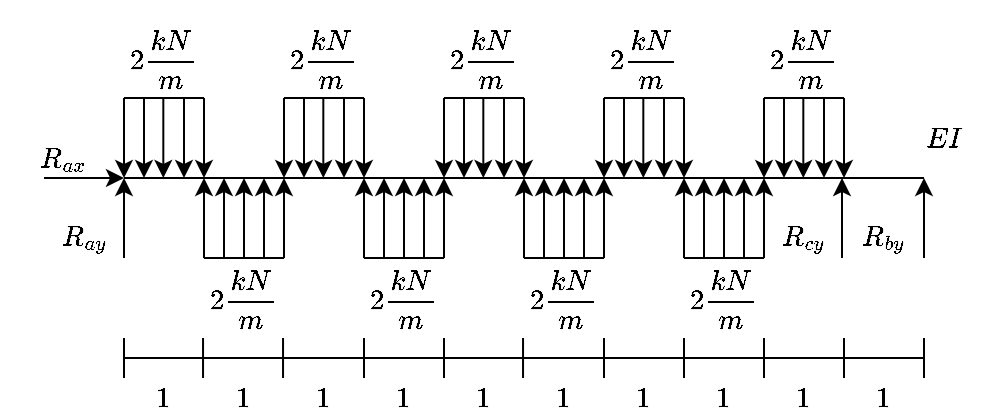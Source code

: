 <mxfile version="15.4.1" type="device"><diagram id="GVsQRznYWKqyYPgoreVz" name="Page-1"><mxGraphModel dx="153" dy="241" grid="1" gridSize="10" guides="1" tooltips="1" connect="1" arrows="1" fold="1" page="1" pageScale="1" pageWidth="850" pageHeight="1100" math="1" shadow="0"><root><mxCell id="0"/><mxCell id="1" parent="0"/><mxCell id="KASknsXN5l1DngLhcvEd-1" value="" style="endArrow=none;html=1;" parent="1" edge="1"><mxGeometry width="50" height="50" relative="1" as="geometry"><mxPoint x="160" y="320" as="sourcePoint"/><mxPoint x="560" y="320" as="targetPoint"/></mxGeometry></mxCell><mxCell id="KASknsXN5l1DngLhcvEd-2" value="" style="endArrow=classic;html=1;" parent="1" edge="1"><mxGeometry width="50" height="50" relative="1" as="geometry"><mxPoint x="160" y="360" as="sourcePoint"/><mxPoint x="160" y="320" as="targetPoint"/></mxGeometry></mxCell><mxCell id="KASknsXN5l1DngLhcvEd-4" value="" style="endArrow=classic;html=1;" parent="1" edge="1"><mxGeometry width="50" height="50" relative="1" as="geometry"><mxPoint x="120" y="320" as="sourcePoint"/><mxPoint x="160" y="320" as="targetPoint"/></mxGeometry></mxCell><mxCell id="KASknsXN5l1DngLhcvEd-5" value="&lt;div&gt;$$R_{ay}$$&lt;/div&gt;" style="text;html=1;strokeColor=none;fillColor=none;align=center;verticalAlign=middle;whiteSpace=wrap;rounded=0;" parent="1" vertex="1"><mxGeometry x="120" y="340" width="40" height="20" as="geometry"/></mxCell><mxCell id="KASknsXN5l1DngLhcvEd-7" value="&lt;div&gt;$$R_{ax}$$&lt;/div&gt;" style="text;html=1;strokeColor=none;fillColor=none;align=center;verticalAlign=middle;whiteSpace=wrap;rounded=0;" parent="1" vertex="1"><mxGeometry x="110" y="300" width="40" height="20" as="geometry"/></mxCell><mxCell id="KASknsXN5l1DngLhcvEd-8" value="" style="endArrow=classic;html=1;" parent="1" edge="1"><mxGeometry width="50" height="50" relative="1" as="geometry"><mxPoint x="560" y="360" as="sourcePoint"/><mxPoint x="560" y="320" as="targetPoint"/></mxGeometry></mxCell><mxCell id="KASknsXN5l1DngLhcvEd-9" value="&lt;div&gt;$$R_{by}$$&lt;/div&gt;" style="text;html=1;strokeColor=none;fillColor=none;align=center;verticalAlign=middle;whiteSpace=wrap;rounded=0;" parent="1" vertex="1"><mxGeometry x="520" y="340" width="40" height="20" as="geometry"/></mxCell><mxCell id="KASknsXN5l1DngLhcvEd-31" value="" style="group" parent="1" vertex="1" connectable="0"><mxGeometry x="160" y="280" width="40" height="40" as="geometry"/></mxCell><mxCell id="KASknsXN5l1DngLhcvEd-30" value="" style="endArrow=none;html=1;" parent="KASknsXN5l1DngLhcvEd-31" edge="1"><mxGeometry width="50" height="50" relative="1" as="geometry"><mxPoint x="40" as="sourcePoint"/><mxPoint as="targetPoint"/></mxGeometry></mxCell><mxCell id="KASknsXN5l1DngLhcvEd-11" value="" style="endArrow=classic;html=1;" parent="KASknsXN5l1DngLhcvEd-31" edge="1"><mxGeometry width="50" height="50" as="geometry"><mxPoint as="sourcePoint"/><mxPoint y="40" as="targetPoint"/></mxGeometry></mxCell><mxCell id="KASknsXN5l1DngLhcvEd-13" value="" style="endArrow=classic;html=1;" parent="KASknsXN5l1DngLhcvEd-31" edge="1"><mxGeometry width="50" height="50" as="geometry"><mxPoint x="10" as="sourcePoint"/><mxPoint x="10" y="40" as="targetPoint"/></mxGeometry></mxCell><mxCell id="KASknsXN5l1DngLhcvEd-14" value="" style="endArrow=classic;html=1;" parent="KASknsXN5l1DngLhcvEd-31" edge="1"><mxGeometry width="50" height="50" as="geometry"><mxPoint x="19.66" as="sourcePoint"/><mxPoint x="19.66" y="40" as="targetPoint"/></mxGeometry></mxCell><mxCell id="KASknsXN5l1DngLhcvEd-15" value="" style="endArrow=classic;html=1;" parent="KASknsXN5l1DngLhcvEd-31" edge="1"><mxGeometry width="50" height="50" as="geometry"><mxPoint x="30" as="sourcePoint"/><mxPoint x="30" y="40" as="targetPoint"/></mxGeometry></mxCell><mxCell id="KASknsXN5l1DngLhcvEd-16" value="" style="endArrow=classic;html=1;" parent="KASknsXN5l1DngLhcvEd-31" edge="1"><mxGeometry width="50" height="50" as="geometry"><mxPoint x="40" as="sourcePoint"/><mxPoint x="40" y="40" as="targetPoint"/></mxGeometry></mxCell><mxCell id="KASknsXN5l1DngLhcvEd-32" value="" style="group" parent="1" vertex="1" connectable="0"><mxGeometry x="240" y="280" width="40" height="40" as="geometry"/></mxCell><mxCell id="KASknsXN5l1DngLhcvEd-33" value="" style="endArrow=none;html=1;" parent="KASknsXN5l1DngLhcvEd-32" edge="1"><mxGeometry width="50" height="50" relative="1" as="geometry"><mxPoint x="40" as="sourcePoint"/><mxPoint as="targetPoint"/></mxGeometry></mxCell><mxCell id="KASknsXN5l1DngLhcvEd-34" value="" style="endArrow=classic;html=1;" parent="KASknsXN5l1DngLhcvEd-32" edge="1"><mxGeometry width="50" height="50" as="geometry"><mxPoint as="sourcePoint"/><mxPoint y="40" as="targetPoint"/></mxGeometry></mxCell><mxCell id="KASknsXN5l1DngLhcvEd-35" value="" style="endArrow=classic;html=1;" parent="KASknsXN5l1DngLhcvEd-32" edge="1"><mxGeometry width="50" height="50" as="geometry"><mxPoint x="10" as="sourcePoint"/><mxPoint x="10" y="40" as="targetPoint"/></mxGeometry></mxCell><mxCell id="KASknsXN5l1DngLhcvEd-36" value="" style="endArrow=classic;html=1;" parent="KASknsXN5l1DngLhcvEd-32" edge="1"><mxGeometry width="50" height="50" as="geometry"><mxPoint x="19.66" as="sourcePoint"/><mxPoint x="19.66" y="40" as="targetPoint"/></mxGeometry></mxCell><mxCell id="KASknsXN5l1DngLhcvEd-37" value="" style="endArrow=classic;html=1;" parent="KASknsXN5l1DngLhcvEd-32" edge="1"><mxGeometry width="50" height="50" as="geometry"><mxPoint x="30" as="sourcePoint"/><mxPoint x="30" y="40" as="targetPoint"/></mxGeometry></mxCell><mxCell id="KASknsXN5l1DngLhcvEd-38" value="" style="endArrow=classic;html=1;" parent="KASknsXN5l1DngLhcvEd-32" edge="1"><mxGeometry width="50" height="50" as="geometry"><mxPoint x="40" as="sourcePoint"/><mxPoint x="40" y="40" as="targetPoint"/></mxGeometry></mxCell><mxCell id="KASknsXN5l1DngLhcvEd-39" value="" style="group" parent="1" vertex="1" connectable="0"><mxGeometry x="320" y="280" width="40" height="40" as="geometry"/></mxCell><mxCell id="KASknsXN5l1DngLhcvEd-40" value="" style="endArrow=none;html=1;" parent="KASknsXN5l1DngLhcvEd-39" edge="1"><mxGeometry width="50" height="50" relative="1" as="geometry"><mxPoint x="40" as="sourcePoint"/><mxPoint as="targetPoint"/></mxGeometry></mxCell><mxCell id="KASknsXN5l1DngLhcvEd-41" value="" style="endArrow=classic;html=1;" parent="KASknsXN5l1DngLhcvEd-39" edge="1"><mxGeometry width="50" height="50" as="geometry"><mxPoint as="sourcePoint"/><mxPoint y="40" as="targetPoint"/></mxGeometry></mxCell><mxCell id="KASknsXN5l1DngLhcvEd-42" value="" style="endArrow=classic;html=1;" parent="KASknsXN5l1DngLhcvEd-39" edge="1"><mxGeometry width="50" height="50" as="geometry"><mxPoint x="10" as="sourcePoint"/><mxPoint x="10" y="40" as="targetPoint"/></mxGeometry></mxCell><mxCell id="KASknsXN5l1DngLhcvEd-43" value="" style="endArrow=classic;html=1;" parent="KASknsXN5l1DngLhcvEd-39" edge="1"><mxGeometry width="50" height="50" as="geometry"><mxPoint x="19.66" as="sourcePoint"/><mxPoint x="19.66" y="40" as="targetPoint"/></mxGeometry></mxCell><mxCell id="KASknsXN5l1DngLhcvEd-44" value="" style="endArrow=classic;html=1;" parent="KASknsXN5l1DngLhcvEd-39" edge="1"><mxGeometry width="50" height="50" as="geometry"><mxPoint x="30" as="sourcePoint"/><mxPoint x="30" y="40" as="targetPoint"/></mxGeometry></mxCell><mxCell id="KASknsXN5l1DngLhcvEd-45" value="" style="endArrow=classic;html=1;" parent="KASknsXN5l1DngLhcvEd-39" edge="1"><mxGeometry width="50" height="50" as="geometry"><mxPoint x="40" as="sourcePoint"/><mxPoint x="40" y="40" as="targetPoint"/></mxGeometry></mxCell><mxCell id="KASknsXN5l1DngLhcvEd-46" value="" style="group" parent="1" vertex="1" connectable="0"><mxGeometry x="400" y="280" width="40" height="40" as="geometry"/></mxCell><mxCell id="KASknsXN5l1DngLhcvEd-47" value="" style="endArrow=none;html=1;" parent="KASknsXN5l1DngLhcvEd-46" edge="1"><mxGeometry width="50" height="50" relative="1" as="geometry"><mxPoint x="40" as="sourcePoint"/><mxPoint as="targetPoint"/></mxGeometry></mxCell><mxCell id="KASknsXN5l1DngLhcvEd-48" value="" style="endArrow=classic;html=1;" parent="KASknsXN5l1DngLhcvEd-46" edge="1"><mxGeometry width="50" height="50" as="geometry"><mxPoint as="sourcePoint"/><mxPoint y="40" as="targetPoint"/></mxGeometry></mxCell><mxCell id="KASknsXN5l1DngLhcvEd-49" value="" style="endArrow=classic;html=1;" parent="KASknsXN5l1DngLhcvEd-46" edge="1"><mxGeometry width="50" height="50" as="geometry"><mxPoint x="10" as="sourcePoint"/><mxPoint x="10" y="40" as="targetPoint"/></mxGeometry></mxCell><mxCell id="KASknsXN5l1DngLhcvEd-50" value="" style="endArrow=classic;html=1;" parent="KASknsXN5l1DngLhcvEd-46" edge="1"><mxGeometry width="50" height="50" as="geometry"><mxPoint x="19.66" as="sourcePoint"/><mxPoint x="19.66" y="40" as="targetPoint"/></mxGeometry></mxCell><mxCell id="KASknsXN5l1DngLhcvEd-51" value="" style="endArrow=classic;html=1;" parent="KASknsXN5l1DngLhcvEd-46" edge="1"><mxGeometry width="50" height="50" as="geometry"><mxPoint x="30" as="sourcePoint"/><mxPoint x="30" y="40" as="targetPoint"/></mxGeometry></mxCell><mxCell id="KASknsXN5l1DngLhcvEd-52" value="" style="endArrow=classic;html=1;" parent="KASknsXN5l1DngLhcvEd-46" edge="1"><mxGeometry width="50" height="50" as="geometry"><mxPoint x="40" as="sourcePoint"/><mxPoint x="40" y="40" as="targetPoint"/></mxGeometry></mxCell><mxCell id="KASknsXN5l1DngLhcvEd-53" value="" style="group" parent="1" vertex="1" connectable="0"><mxGeometry x="480" y="280" width="40" height="40" as="geometry"/></mxCell><mxCell id="KASknsXN5l1DngLhcvEd-54" value="" style="endArrow=none;html=1;" parent="KASknsXN5l1DngLhcvEd-53" edge="1"><mxGeometry width="50" height="50" relative="1" as="geometry"><mxPoint x="40" as="sourcePoint"/><mxPoint as="targetPoint"/></mxGeometry></mxCell><mxCell id="KASknsXN5l1DngLhcvEd-55" value="" style="endArrow=classic;html=1;" parent="KASknsXN5l1DngLhcvEd-53" edge="1"><mxGeometry width="50" height="50" as="geometry"><mxPoint as="sourcePoint"/><mxPoint y="40" as="targetPoint"/></mxGeometry></mxCell><mxCell id="KASknsXN5l1DngLhcvEd-56" value="" style="endArrow=classic;html=1;" parent="KASknsXN5l1DngLhcvEd-53" edge="1"><mxGeometry width="50" height="50" as="geometry"><mxPoint x="10" as="sourcePoint"/><mxPoint x="10" y="40" as="targetPoint"/></mxGeometry></mxCell><mxCell id="KASknsXN5l1DngLhcvEd-57" value="" style="endArrow=classic;html=1;" parent="KASknsXN5l1DngLhcvEd-53" edge="1"><mxGeometry width="50" height="50" as="geometry"><mxPoint x="19.66" as="sourcePoint"/><mxPoint x="19.66" y="40" as="targetPoint"/></mxGeometry></mxCell><mxCell id="KASknsXN5l1DngLhcvEd-58" value="" style="endArrow=classic;html=1;" parent="KASknsXN5l1DngLhcvEd-53" edge="1"><mxGeometry width="50" height="50" as="geometry"><mxPoint x="30" as="sourcePoint"/><mxPoint x="30" y="40" as="targetPoint"/></mxGeometry></mxCell><mxCell id="KASknsXN5l1DngLhcvEd-59" value="" style="endArrow=classic;html=1;" parent="KASknsXN5l1DngLhcvEd-53" edge="1"><mxGeometry width="50" height="50" as="geometry"><mxPoint x="40" as="sourcePoint"/><mxPoint x="40" y="40" as="targetPoint"/></mxGeometry></mxCell><mxCell id="KASknsXN5l1DngLhcvEd-60" value="" style="group;rotation=-180;" parent="1" vertex="1" connectable="0"><mxGeometry x="200" y="320" width="40" height="40" as="geometry"/></mxCell><mxCell id="KASknsXN5l1DngLhcvEd-61" value="" style="endArrow=none;html=1;" parent="KASknsXN5l1DngLhcvEd-60" edge="1"><mxGeometry width="50" height="50" relative="1" as="geometry"><mxPoint y="40" as="sourcePoint"/><mxPoint x="40" y="40" as="targetPoint"/></mxGeometry></mxCell><mxCell id="KASknsXN5l1DngLhcvEd-62" value="" style="endArrow=classic;html=1;" parent="KASknsXN5l1DngLhcvEd-60" edge="1"><mxGeometry x="-10" y="-10" width="50" height="50" as="geometry"><mxPoint x="40" y="40" as="sourcePoint"/><mxPoint x="40" as="targetPoint"/></mxGeometry></mxCell><mxCell id="KASknsXN5l1DngLhcvEd-63" value="" style="endArrow=classic;html=1;" parent="KASknsXN5l1DngLhcvEd-60" edge="1"><mxGeometry x="-10" y="-10" width="50" height="50" as="geometry"><mxPoint x="30" y="40" as="sourcePoint"/><mxPoint x="30" as="targetPoint"/></mxGeometry></mxCell><mxCell id="KASknsXN5l1DngLhcvEd-64" value="" style="endArrow=classic;html=1;" parent="KASknsXN5l1DngLhcvEd-60" edge="1"><mxGeometry x="-10" y="-10" width="50" height="50" as="geometry"><mxPoint x="20" y="40" as="sourcePoint"/><mxPoint x="20" as="targetPoint"/></mxGeometry></mxCell><mxCell id="KASknsXN5l1DngLhcvEd-65" value="" style="endArrow=classic;html=1;" parent="KASknsXN5l1DngLhcvEd-60" edge="1"><mxGeometry x="-10" y="-10" width="50" height="50" as="geometry"><mxPoint x="10" y="40" as="sourcePoint"/><mxPoint x="10" as="targetPoint"/></mxGeometry></mxCell><mxCell id="KASknsXN5l1DngLhcvEd-66" value="" style="endArrow=classic;html=1;" parent="KASknsXN5l1DngLhcvEd-60" edge="1"><mxGeometry x="-10" y="-10" width="50" height="50" as="geometry"><mxPoint y="40" as="sourcePoint"/><mxPoint as="targetPoint"/></mxGeometry></mxCell><mxCell id="KASknsXN5l1DngLhcvEd-67" value="" style="group;rotation=-180;" parent="1" vertex="1" connectable="0"><mxGeometry x="280" y="320" width="40" height="40" as="geometry"/></mxCell><mxCell id="KASknsXN5l1DngLhcvEd-68" value="" style="endArrow=none;html=1;" parent="KASknsXN5l1DngLhcvEd-67" edge="1"><mxGeometry width="50" height="50" relative="1" as="geometry"><mxPoint y="40" as="sourcePoint"/><mxPoint x="40" y="40" as="targetPoint"/></mxGeometry></mxCell><mxCell id="KASknsXN5l1DngLhcvEd-69" value="" style="endArrow=classic;html=1;" parent="KASknsXN5l1DngLhcvEd-67" edge="1"><mxGeometry x="-10" y="-10" width="50" height="50" as="geometry"><mxPoint x="40" y="40" as="sourcePoint"/><mxPoint x="40" as="targetPoint"/></mxGeometry></mxCell><mxCell id="KASknsXN5l1DngLhcvEd-70" value="" style="endArrow=classic;html=1;" parent="KASknsXN5l1DngLhcvEd-67" edge="1"><mxGeometry x="-10" y="-10" width="50" height="50" as="geometry"><mxPoint x="30" y="40" as="sourcePoint"/><mxPoint x="30" as="targetPoint"/></mxGeometry></mxCell><mxCell id="KASknsXN5l1DngLhcvEd-71" value="" style="endArrow=classic;html=1;" parent="KASknsXN5l1DngLhcvEd-67" edge="1"><mxGeometry x="-10" y="-10" width="50" height="50" as="geometry"><mxPoint x="20" y="40" as="sourcePoint"/><mxPoint x="20" as="targetPoint"/></mxGeometry></mxCell><mxCell id="KASknsXN5l1DngLhcvEd-72" value="" style="endArrow=classic;html=1;" parent="KASknsXN5l1DngLhcvEd-67" edge="1"><mxGeometry x="-10" y="-10" width="50" height="50" as="geometry"><mxPoint x="10" y="40" as="sourcePoint"/><mxPoint x="10" as="targetPoint"/></mxGeometry></mxCell><mxCell id="KASknsXN5l1DngLhcvEd-73" value="" style="endArrow=classic;html=1;" parent="KASknsXN5l1DngLhcvEd-67" edge="1"><mxGeometry x="-10" y="-10" width="50" height="50" as="geometry"><mxPoint y="40" as="sourcePoint"/><mxPoint as="targetPoint"/></mxGeometry></mxCell><mxCell id="KASknsXN5l1DngLhcvEd-74" value="" style="group;rotation=-180;" parent="1" vertex="1" connectable="0"><mxGeometry x="360" y="320" width="40" height="40" as="geometry"/></mxCell><mxCell id="KASknsXN5l1DngLhcvEd-75" value="" style="endArrow=none;html=1;" parent="KASknsXN5l1DngLhcvEd-74" edge="1"><mxGeometry width="50" height="50" relative="1" as="geometry"><mxPoint y="40" as="sourcePoint"/><mxPoint x="40" y="40" as="targetPoint"/></mxGeometry></mxCell><mxCell id="KASknsXN5l1DngLhcvEd-76" value="" style="endArrow=classic;html=1;" parent="KASknsXN5l1DngLhcvEd-74" edge="1"><mxGeometry x="-10" y="-10" width="50" height="50" as="geometry"><mxPoint x="40" y="40" as="sourcePoint"/><mxPoint x="40" as="targetPoint"/></mxGeometry></mxCell><mxCell id="KASknsXN5l1DngLhcvEd-77" value="" style="endArrow=classic;html=1;" parent="KASknsXN5l1DngLhcvEd-74" edge="1"><mxGeometry x="-10" y="-10" width="50" height="50" as="geometry"><mxPoint x="30" y="40" as="sourcePoint"/><mxPoint x="30" as="targetPoint"/></mxGeometry></mxCell><mxCell id="KASknsXN5l1DngLhcvEd-78" value="" style="endArrow=classic;html=1;" parent="KASknsXN5l1DngLhcvEd-74" edge="1"><mxGeometry x="-10" y="-10" width="50" height="50" as="geometry"><mxPoint x="20" y="40" as="sourcePoint"/><mxPoint x="20" as="targetPoint"/></mxGeometry></mxCell><mxCell id="KASknsXN5l1DngLhcvEd-79" value="" style="endArrow=classic;html=1;" parent="KASknsXN5l1DngLhcvEd-74" edge="1"><mxGeometry x="-10" y="-10" width="50" height="50" as="geometry"><mxPoint x="10" y="40" as="sourcePoint"/><mxPoint x="10" as="targetPoint"/></mxGeometry></mxCell><mxCell id="KASknsXN5l1DngLhcvEd-80" value="" style="endArrow=classic;html=1;" parent="KASknsXN5l1DngLhcvEd-74" edge="1"><mxGeometry x="-10" y="-10" width="50" height="50" as="geometry"><mxPoint y="40" as="sourcePoint"/><mxPoint as="targetPoint"/></mxGeometry></mxCell><mxCell id="KASknsXN5l1DngLhcvEd-81" value="" style="group;rotation=-180;" parent="1" vertex="1" connectable="0"><mxGeometry x="440" y="320" width="40" height="40" as="geometry"/></mxCell><mxCell id="KASknsXN5l1DngLhcvEd-82" value="" style="endArrow=none;html=1;" parent="KASknsXN5l1DngLhcvEd-81" edge="1"><mxGeometry width="50" height="50" relative="1" as="geometry"><mxPoint y="40" as="sourcePoint"/><mxPoint x="40" y="40" as="targetPoint"/></mxGeometry></mxCell><mxCell id="KASknsXN5l1DngLhcvEd-83" value="" style="endArrow=classic;html=1;" parent="KASknsXN5l1DngLhcvEd-81" edge="1"><mxGeometry x="-10" y="-10" width="50" height="50" as="geometry"><mxPoint x="40" y="40" as="sourcePoint"/><mxPoint x="40" as="targetPoint"/></mxGeometry></mxCell><mxCell id="KASknsXN5l1DngLhcvEd-84" value="" style="endArrow=classic;html=1;" parent="KASknsXN5l1DngLhcvEd-81" edge="1"><mxGeometry x="-10" y="-10" width="50" height="50" as="geometry"><mxPoint x="30" y="40" as="sourcePoint"/><mxPoint x="30" as="targetPoint"/></mxGeometry></mxCell><mxCell id="KASknsXN5l1DngLhcvEd-85" value="" style="endArrow=classic;html=1;" parent="KASknsXN5l1DngLhcvEd-81" edge="1"><mxGeometry x="-10" y="-10" width="50" height="50" as="geometry"><mxPoint x="20" y="40" as="sourcePoint"/><mxPoint x="20" as="targetPoint"/></mxGeometry></mxCell><mxCell id="KASknsXN5l1DngLhcvEd-86" value="" style="endArrow=classic;html=1;" parent="KASknsXN5l1DngLhcvEd-81" edge="1"><mxGeometry x="-10" y="-10" width="50" height="50" as="geometry"><mxPoint x="10" y="40" as="sourcePoint"/><mxPoint x="10" as="targetPoint"/></mxGeometry></mxCell><mxCell id="KASknsXN5l1DngLhcvEd-87" value="" style="endArrow=classic;html=1;" parent="KASknsXN5l1DngLhcvEd-81" edge="1"><mxGeometry x="-10" y="-10" width="50" height="50" as="geometry"><mxPoint y="40" as="sourcePoint"/><mxPoint as="targetPoint"/></mxGeometry></mxCell><mxCell id="KASknsXN5l1DngLhcvEd-88" value="$$2 \frac{ kN}{m}$$" style="text;html=1;strokeColor=none;fillColor=none;align=center;verticalAlign=middle;whiteSpace=wrap;rounded=0;" parent="1" vertex="1"><mxGeometry x="200" y="370" width="40" height="20" as="geometry"/></mxCell><mxCell id="KASknsXN5l1DngLhcvEd-91" value="$$2 \frac{ kN}{m}$$" style="text;html=1;strokeColor=none;fillColor=none;align=center;verticalAlign=middle;whiteSpace=wrap;rounded=0;" parent="1" vertex="1"><mxGeometry x="160" y="250" width="40" height="20" as="geometry"/></mxCell><mxCell id="KASknsXN5l1DngLhcvEd-92" value="$$2 \frac{ kN}{m}$$" style="text;html=1;strokeColor=none;fillColor=none;align=center;verticalAlign=middle;whiteSpace=wrap;rounded=0;" parent="1" vertex="1"><mxGeometry x="240" y="250" width="40" height="20" as="geometry"/></mxCell><mxCell id="KASknsXN5l1DngLhcvEd-93" value="$$2 \frac{ kN}{m}$$" style="text;html=1;strokeColor=none;fillColor=none;align=center;verticalAlign=middle;whiteSpace=wrap;rounded=0;" parent="1" vertex="1"><mxGeometry x="320" y="250" width="40" height="20" as="geometry"/></mxCell><mxCell id="KASknsXN5l1DngLhcvEd-94" value="$$2 \frac{ kN}{m}$$" style="text;html=1;strokeColor=none;fillColor=none;align=center;verticalAlign=middle;whiteSpace=wrap;rounded=0;" parent="1" vertex="1"><mxGeometry x="400" y="250" width="40" height="20" as="geometry"/></mxCell><mxCell id="KASknsXN5l1DngLhcvEd-95" value="$$2 \frac{ kN}{m}$$" style="text;html=1;strokeColor=none;fillColor=none;align=center;verticalAlign=middle;whiteSpace=wrap;rounded=0;" parent="1" vertex="1"><mxGeometry x="480" y="250" width="40" height="20" as="geometry"/></mxCell><mxCell id="KASknsXN5l1DngLhcvEd-96" value="$$2 \frac{ kN}{m}$$" style="text;html=1;strokeColor=none;fillColor=none;align=center;verticalAlign=middle;whiteSpace=wrap;rounded=0;" parent="1" vertex="1"><mxGeometry x="280" y="370" width="40" height="20" as="geometry"/></mxCell><mxCell id="KASknsXN5l1DngLhcvEd-97" value="$$2 \frac{ kN}{m}$$" style="text;html=1;strokeColor=none;fillColor=none;align=center;verticalAlign=middle;whiteSpace=wrap;rounded=0;" parent="1" vertex="1"><mxGeometry x="360" y="370" width="40" height="20" as="geometry"/></mxCell><mxCell id="KASknsXN5l1DngLhcvEd-98" value="$$2 \frac{ kN}{m}$$" style="text;html=1;strokeColor=none;fillColor=none;align=center;verticalAlign=middle;whiteSpace=wrap;rounded=0;" parent="1" vertex="1"><mxGeometry x="440" y="370" width="40" height="20" as="geometry"/></mxCell><mxCell id="KASknsXN5l1DngLhcvEd-99" value="$$EI$$" style="text;html=1;strokeColor=none;fillColor=none;align=center;verticalAlign=middle;whiteSpace=wrap;rounded=0;" parent="1" vertex="1"><mxGeometry x="550" y="290" width="40" height="20" as="geometry"/></mxCell><mxCell id="KASknsXN5l1DngLhcvEd-122" value="" style="group" parent="1" vertex="1" connectable="0"><mxGeometry x="160" y="400" width="400" height="40" as="geometry"/></mxCell><mxCell id="KASknsXN5l1DngLhcvEd-100" value="" style="endArrow=none;html=1;" parent="KASknsXN5l1DngLhcvEd-122" edge="1"><mxGeometry width="50" height="50" relative="1" as="geometry"><mxPoint y="10" as="sourcePoint"/><mxPoint x="400" y="10" as="targetPoint"/></mxGeometry></mxCell><mxCell id="KASknsXN5l1DngLhcvEd-101" value="" style="endArrow=none;html=1;" parent="KASknsXN5l1DngLhcvEd-122" edge="1"><mxGeometry width="50" height="50" relative="1" as="geometry"><mxPoint y="20" as="sourcePoint"/><mxPoint as="targetPoint"/></mxGeometry></mxCell><mxCell id="KASknsXN5l1DngLhcvEd-102" value="" style="endArrow=none;html=1;" parent="KASknsXN5l1DngLhcvEd-122" edge="1"><mxGeometry width="50" height="50" relative="1" as="geometry"><mxPoint x="39.52" y="20" as="sourcePoint"/><mxPoint x="39.52" as="targetPoint"/></mxGeometry></mxCell><mxCell id="KASknsXN5l1DngLhcvEd-103" value="" style="endArrow=none;html=1;" parent="KASknsXN5l1DngLhcvEd-122" edge="1"><mxGeometry width="50" height="50" relative="1" as="geometry"><mxPoint x="79.52" y="20" as="sourcePoint"/><mxPoint x="79.52" as="targetPoint"/></mxGeometry></mxCell><mxCell id="KASknsXN5l1DngLhcvEd-104" value="" style="endArrow=none;html=1;" parent="KASknsXN5l1DngLhcvEd-122" edge="1"><mxGeometry width="50" height="50" relative="1" as="geometry"><mxPoint x="120" y="20" as="sourcePoint"/><mxPoint x="120" as="targetPoint"/></mxGeometry></mxCell><mxCell id="KASknsXN5l1DngLhcvEd-105" value="" style="endArrow=none;html=1;" parent="KASknsXN5l1DngLhcvEd-122" edge="1"><mxGeometry width="50" height="50" relative="1" as="geometry"><mxPoint x="160" y="20" as="sourcePoint"/><mxPoint x="160" as="targetPoint"/></mxGeometry></mxCell><mxCell id="KASknsXN5l1DngLhcvEd-106" value="" style="endArrow=none;html=1;" parent="KASknsXN5l1DngLhcvEd-122" edge="1"><mxGeometry width="50" height="50" relative="1" as="geometry"><mxPoint x="199.52" y="20" as="sourcePoint"/><mxPoint x="199.52" as="targetPoint"/></mxGeometry></mxCell><mxCell id="KASknsXN5l1DngLhcvEd-107" value="" style="endArrow=none;html=1;" parent="KASknsXN5l1DngLhcvEd-122" edge="1"><mxGeometry width="50" height="50" relative="1" as="geometry"><mxPoint x="240" y="20" as="sourcePoint"/><mxPoint x="240" as="targetPoint"/></mxGeometry></mxCell><mxCell id="KASknsXN5l1DngLhcvEd-108" value="" style="endArrow=none;html=1;" parent="KASknsXN5l1DngLhcvEd-122" edge="1"><mxGeometry width="50" height="50" relative="1" as="geometry"><mxPoint x="280" y="20" as="sourcePoint"/><mxPoint x="280" as="targetPoint"/></mxGeometry></mxCell><mxCell id="KASknsXN5l1DngLhcvEd-109" value="" style="endArrow=none;html=1;" parent="KASknsXN5l1DngLhcvEd-122" edge="1"><mxGeometry width="50" height="50" relative="1" as="geometry"><mxPoint x="320" y="20" as="sourcePoint"/><mxPoint x="320" as="targetPoint"/></mxGeometry></mxCell><mxCell id="KASknsXN5l1DngLhcvEd-110" value="" style="endArrow=none;html=1;" parent="KASknsXN5l1DngLhcvEd-122" edge="1"><mxGeometry width="50" height="50" relative="1" as="geometry"><mxPoint x="360" y="20" as="sourcePoint"/><mxPoint x="360" as="targetPoint"/></mxGeometry></mxCell><mxCell id="KASknsXN5l1DngLhcvEd-111" value="" style="endArrow=none;html=1;" parent="KASknsXN5l1DngLhcvEd-122" edge="1"><mxGeometry width="50" height="50" relative="1" as="geometry"><mxPoint x="400" y="20" as="sourcePoint"/><mxPoint x="400" as="targetPoint"/></mxGeometry></mxCell><mxCell id="KASknsXN5l1DngLhcvEd-112" value="$$1$$" style="text;html=1;strokeColor=none;fillColor=none;align=center;verticalAlign=middle;whiteSpace=wrap;rounded=0;" parent="KASknsXN5l1DngLhcvEd-122" vertex="1"><mxGeometry y="20" width="40" height="20" as="geometry"/></mxCell><mxCell id="KASknsXN5l1DngLhcvEd-113" value="$$1$$" style="text;html=1;strokeColor=none;fillColor=none;align=center;verticalAlign=middle;whiteSpace=wrap;rounded=0;" parent="KASknsXN5l1DngLhcvEd-122" vertex="1"><mxGeometry x="40" y="20" width="40" height="20" as="geometry"/></mxCell><mxCell id="KASknsXN5l1DngLhcvEd-114" value="$$1$$" style="text;html=1;strokeColor=none;fillColor=none;align=center;verticalAlign=middle;whiteSpace=wrap;rounded=0;" parent="KASknsXN5l1DngLhcvEd-122" vertex="1"><mxGeometry x="80" y="20" width="40" height="20" as="geometry"/></mxCell><mxCell id="KASknsXN5l1DngLhcvEd-115" value="$$1$$" style="text;html=1;strokeColor=none;fillColor=none;align=center;verticalAlign=middle;whiteSpace=wrap;rounded=0;" parent="KASknsXN5l1DngLhcvEd-122" vertex="1"><mxGeometry x="120" y="20" width="40" height="20" as="geometry"/></mxCell><mxCell id="KASknsXN5l1DngLhcvEd-116" value="$$1$$" style="text;html=1;strokeColor=none;fillColor=none;align=center;verticalAlign=middle;whiteSpace=wrap;rounded=0;" parent="KASknsXN5l1DngLhcvEd-122" vertex="1"><mxGeometry x="160" y="20" width="40" height="20" as="geometry"/></mxCell><mxCell id="KASknsXN5l1DngLhcvEd-117" value="$$1$$" style="text;html=1;strokeColor=none;fillColor=none;align=center;verticalAlign=middle;whiteSpace=wrap;rounded=0;" parent="KASknsXN5l1DngLhcvEd-122" vertex="1"><mxGeometry x="200" y="20" width="40" height="20" as="geometry"/></mxCell><mxCell id="KASknsXN5l1DngLhcvEd-118" value="$$1$$" style="text;html=1;strokeColor=none;fillColor=none;align=center;verticalAlign=middle;whiteSpace=wrap;rounded=0;" parent="KASknsXN5l1DngLhcvEd-122" vertex="1"><mxGeometry x="240" y="20" width="40" height="20" as="geometry"/></mxCell><mxCell id="KASknsXN5l1DngLhcvEd-119" value="$$1$$" style="text;html=1;strokeColor=none;fillColor=none;align=center;verticalAlign=middle;whiteSpace=wrap;rounded=0;" parent="KASknsXN5l1DngLhcvEd-122" vertex="1"><mxGeometry x="280" y="20" width="40" height="20" as="geometry"/></mxCell><mxCell id="KASknsXN5l1DngLhcvEd-120" value="$$1$$" style="text;html=1;strokeColor=none;fillColor=none;align=center;verticalAlign=middle;whiteSpace=wrap;rounded=0;" parent="KASknsXN5l1DngLhcvEd-122" vertex="1"><mxGeometry x="320" y="20" width="40" height="20" as="geometry"/></mxCell><mxCell id="KASknsXN5l1DngLhcvEd-121" value="$$1$$" style="text;html=1;strokeColor=none;fillColor=none;align=center;verticalAlign=middle;whiteSpace=wrap;rounded=0;" parent="KASknsXN5l1DngLhcvEd-122" vertex="1"><mxGeometry x="360" y="20" width="40" height="20" as="geometry"/></mxCell><mxCell id="911Zu9qh3jY5v6N_7b3N-1" value="" style="endArrow=classic;html=1;" edge="1" parent="1"><mxGeometry width="50" height="50" relative="1" as="geometry"><mxPoint x="519" y="360" as="sourcePoint"/><mxPoint x="519" y="320" as="targetPoint"/></mxGeometry></mxCell><mxCell id="911Zu9qh3jY5v6N_7b3N-2" value="&lt;div&gt;$$R_{cy}$$&lt;/div&gt;" style="text;html=1;strokeColor=none;fillColor=none;align=center;verticalAlign=middle;whiteSpace=wrap;rounded=0;" vertex="1" parent="1"><mxGeometry x="480" y="340" width="40" height="20" as="geometry"/></mxCell></root></mxGraphModel></diagram></mxfile>